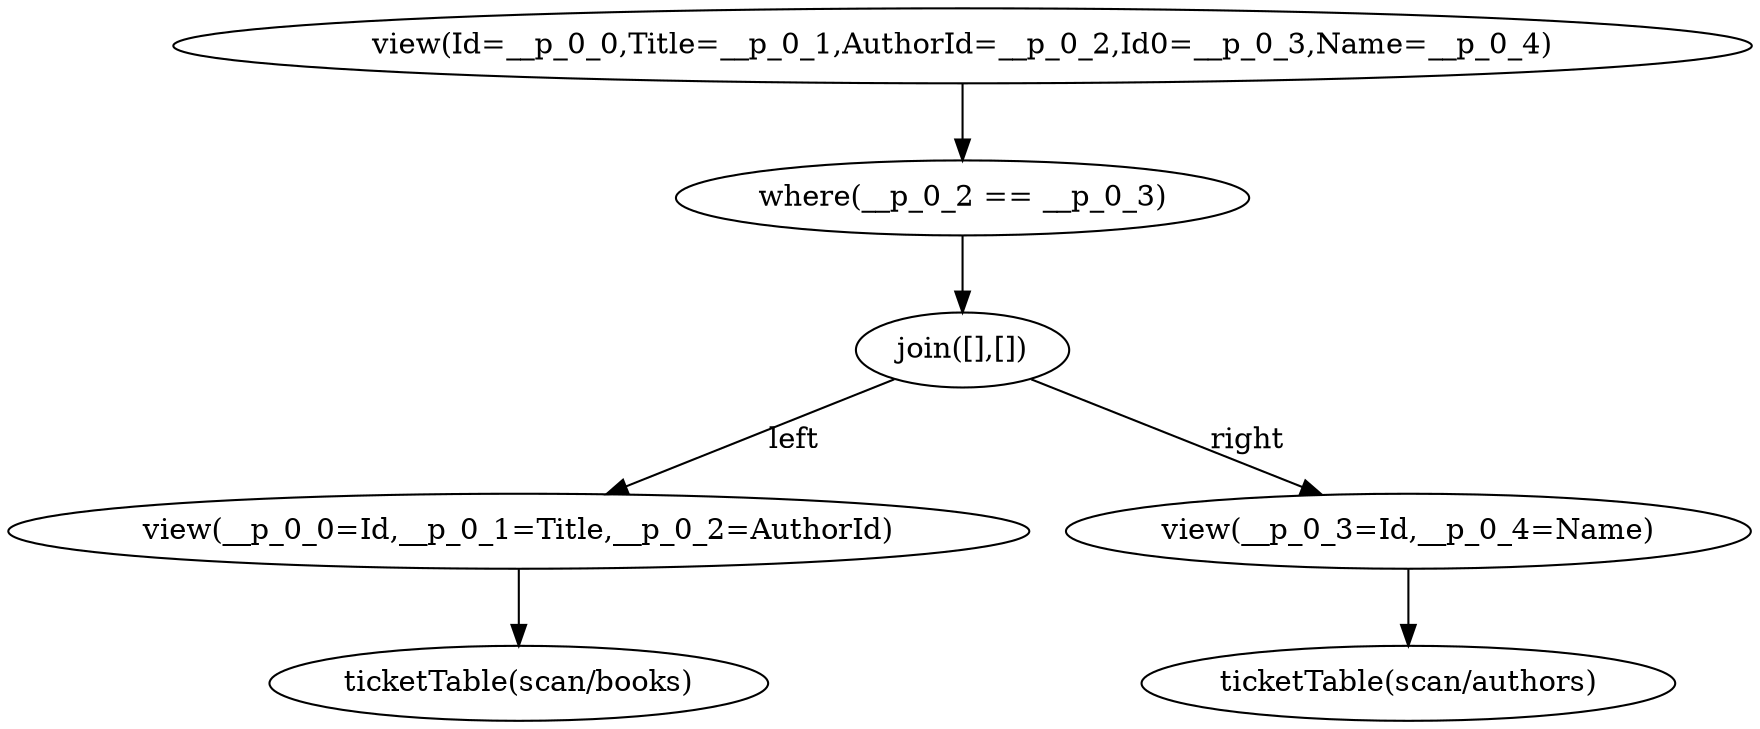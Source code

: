 digraph {
"op_0" ["label"="ticketTable(scan/books)"]
"op_1" ["label"="ticketTable(scan/authors)"]
"op_2" ["label"="view(__p_0_0=Id,__p_0_1=Title,__p_0_2=AuthorId)"]
"op_3" ["label"="view(__p_0_3=Id,__p_0_4=Name)"]
"op_4" ["label"="join([],[])"]
"op_5" ["label"="where(__p_0_2 == __p_0_3)"]
"op_6" ["label"="view(Id=__p_0_0,Title=__p_0_1,AuthorId=__p_0_2,Id0=__p_0_3,Name=__p_0_4)"]
"op_2" -> "op_0"
"op_3" -> "op_1"
"op_4" -> "op_2" ["label"="left"]
"op_4" -> "op_3" ["label"="right"]
"op_5" -> "op_4"
"op_6" -> "op_5"
}